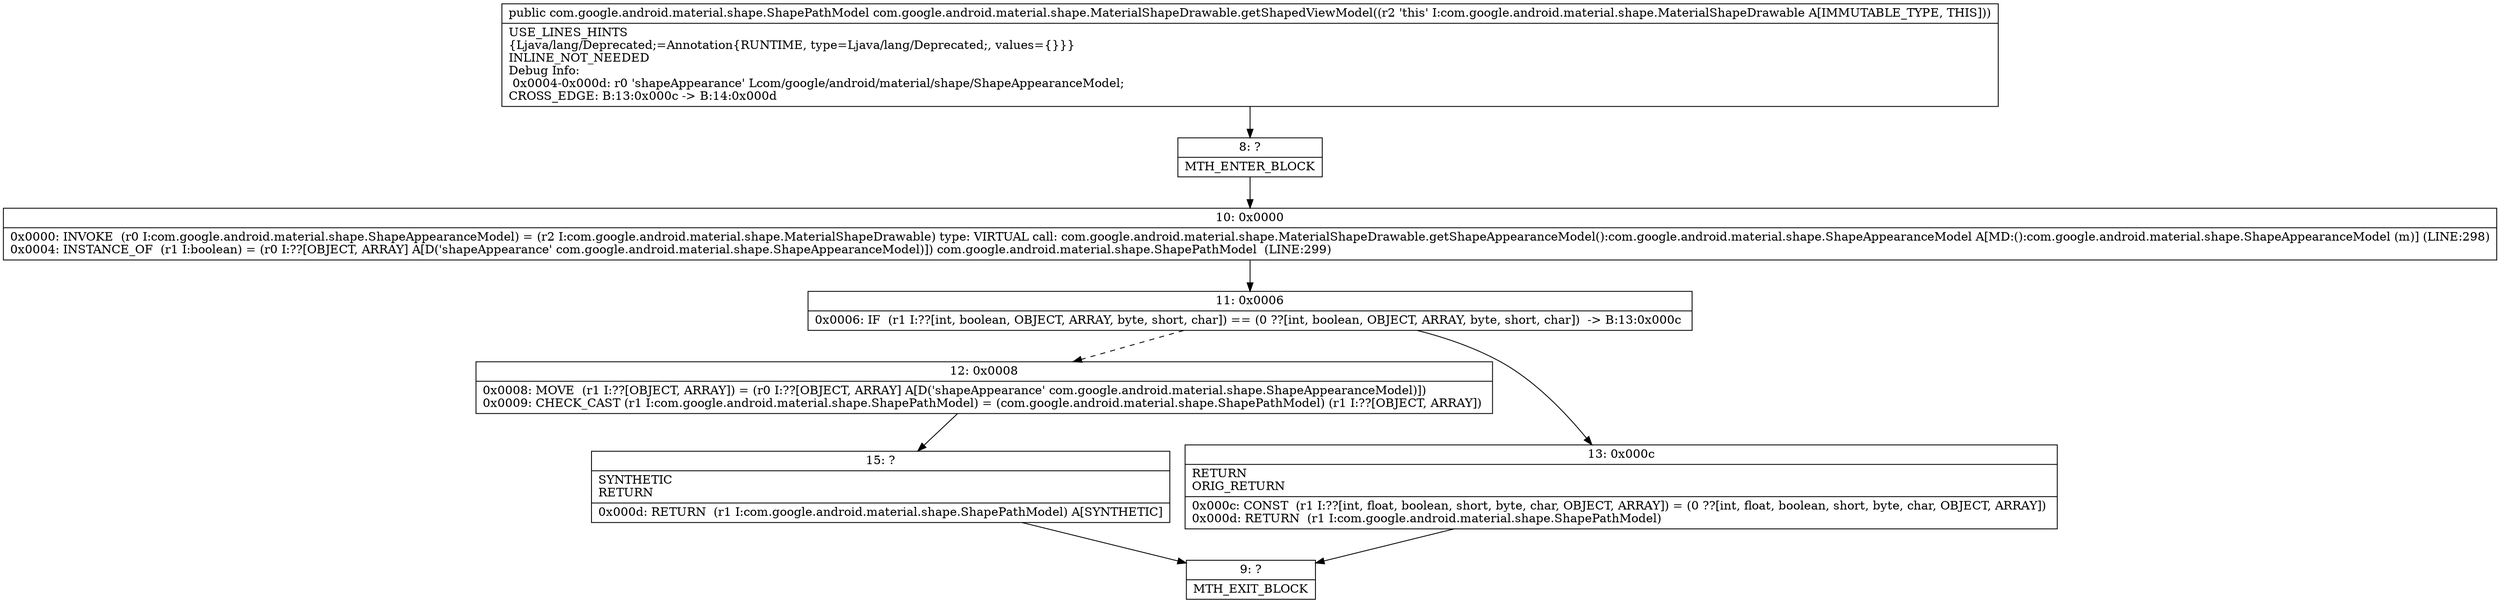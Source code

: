 digraph "CFG forcom.google.android.material.shape.MaterialShapeDrawable.getShapedViewModel()Lcom\/google\/android\/material\/shape\/ShapePathModel;" {
Node_8 [shape=record,label="{8\:\ ?|MTH_ENTER_BLOCK\l}"];
Node_10 [shape=record,label="{10\:\ 0x0000|0x0000: INVOKE  (r0 I:com.google.android.material.shape.ShapeAppearanceModel) = (r2 I:com.google.android.material.shape.MaterialShapeDrawable) type: VIRTUAL call: com.google.android.material.shape.MaterialShapeDrawable.getShapeAppearanceModel():com.google.android.material.shape.ShapeAppearanceModel A[MD:():com.google.android.material.shape.ShapeAppearanceModel (m)] (LINE:298)\l0x0004: INSTANCE_OF  (r1 I:boolean) = (r0 I:??[OBJECT, ARRAY] A[D('shapeAppearance' com.google.android.material.shape.ShapeAppearanceModel)]) com.google.android.material.shape.ShapePathModel  (LINE:299)\l}"];
Node_11 [shape=record,label="{11\:\ 0x0006|0x0006: IF  (r1 I:??[int, boolean, OBJECT, ARRAY, byte, short, char]) == (0 ??[int, boolean, OBJECT, ARRAY, byte, short, char])  \-\> B:13:0x000c \l}"];
Node_12 [shape=record,label="{12\:\ 0x0008|0x0008: MOVE  (r1 I:??[OBJECT, ARRAY]) = (r0 I:??[OBJECT, ARRAY] A[D('shapeAppearance' com.google.android.material.shape.ShapeAppearanceModel)]) \l0x0009: CHECK_CAST (r1 I:com.google.android.material.shape.ShapePathModel) = (com.google.android.material.shape.ShapePathModel) (r1 I:??[OBJECT, ARRAY]) \l}"];
Node_15 [shape=record,label="{15\:\ ?|SYNTHETIC\lRETURN\l|0x000d: RETURN  (r1 I:com.google.android.material.shape.ShapePathModel) A[SYNTHETIC]\l}"];
Node_9 [shape=record,label="{9\:\ ?|MTH_EXIT_BLOCK\l}"];
Node_13 [shape=record,label="{13\:\ 0x000c|RETURN\lORIG_RETURN\l|0x000c: CONST  (r1 I:??[int, float, boolean, short, byte, char, OBJECT, ARRAY]) = (0 ??[int, float, boolean, short, byte, char, OBJECT, ARRAY]) \l0x000d: RETURN  (r1 I:com.google.android.material.shape.ShapePathModel) \l}"];
MethodNode[shape=record,label="{public com.google.android.material.shape.ShapePathModel com.google.android.material.shape.MaterialShapeDrawable.getShapedViewModel((r2 'this' I:com.google.android.material.shape.MaterialShapeDrawable A[IMMUTABLE_TYPE, THIS]))  | USE_LINES_HINTS\l\{Ljava\/lang\/Deprecated;=Annotation\{RUNTIME, type=Ljava\/lang\/Deprecated;, values=\{\}\}\}\lINLINE_NOT_NEEDED\lDebug Info:\l  0x0004\-0x000d: r0 'shapeAppearance' Lcom\/google\/android\/material\/shape\/ShapeAppearanceModel;\lCROSS_EDGE: B:13:0x000c \-\> B:14:0x000d\l}"];
MethodNode -> Node_8;Node_8 -> Node_10;
Node_10 -> Node_11;
Node_11 -> Node_12[style=dashed];
Node_11 -> Node_13;
Node_12 -> Node_15;
Node_15 -> Node_9;
Node_13 -> Node_9;
}

